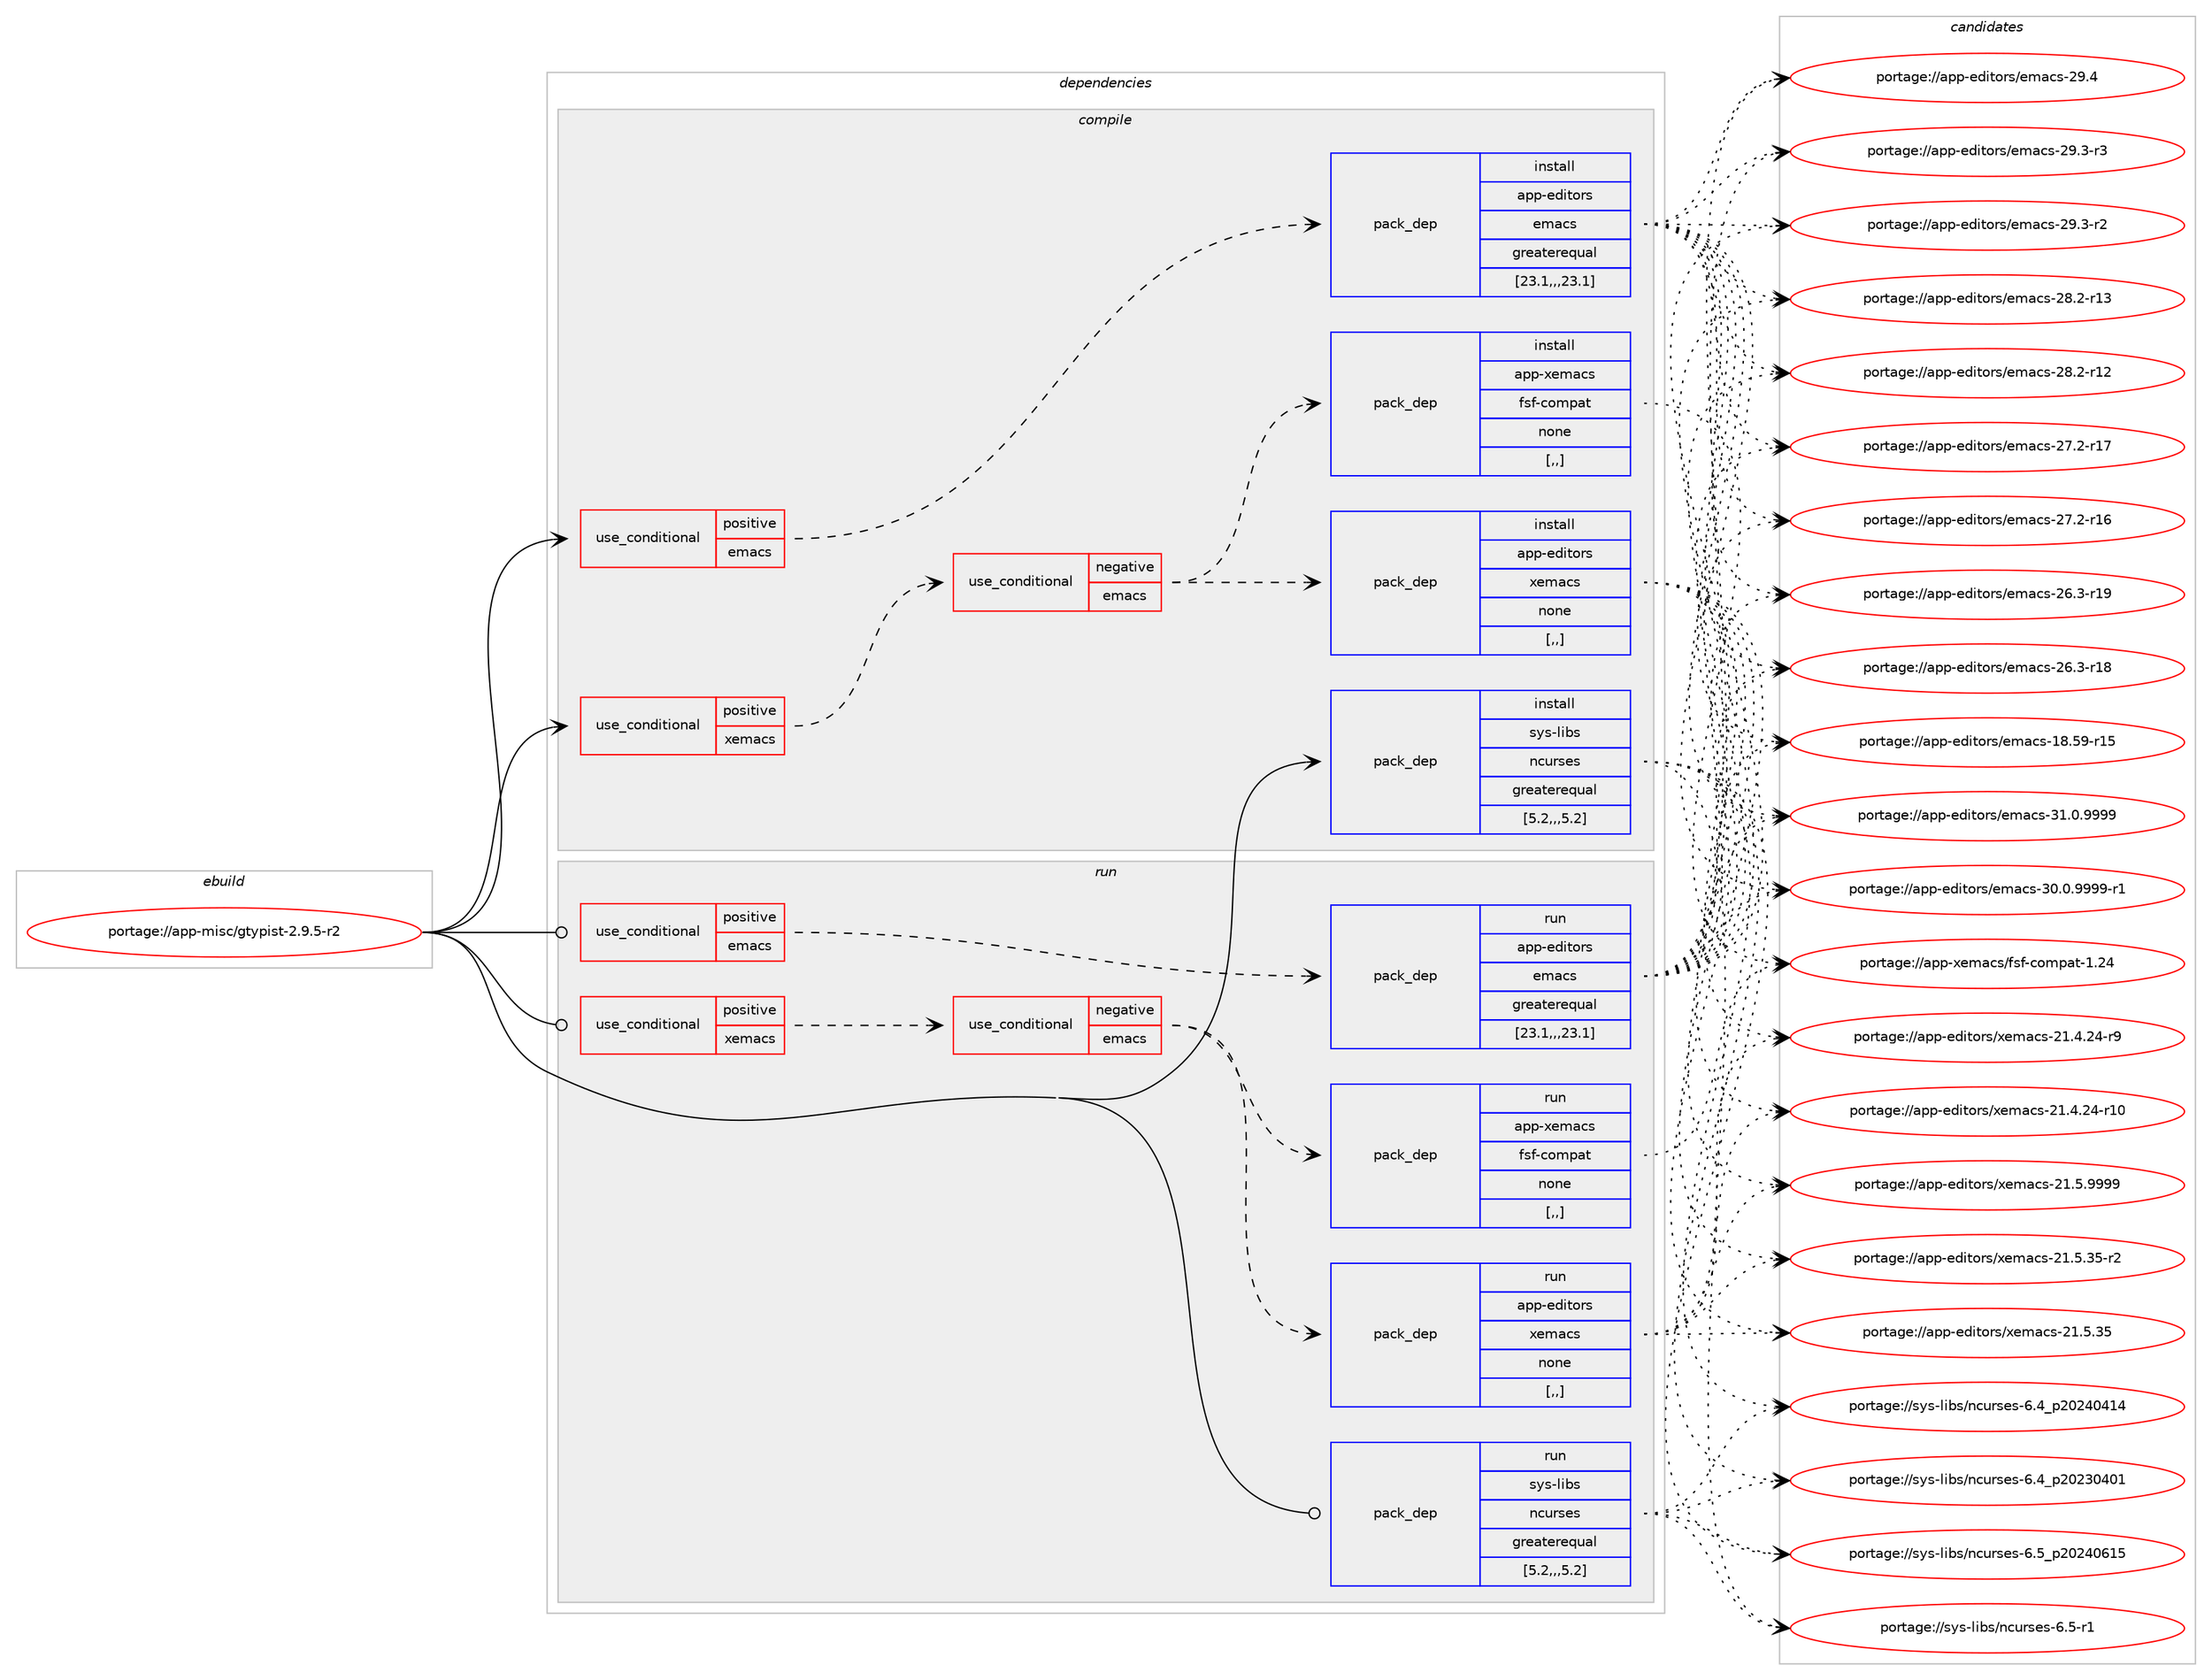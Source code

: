 digraph prolog {

# *************
# Graph options
# *************

newrank=true;
concentrate=true;
compound=true;
graph [rankdir=LR,fontname=Helvetica,fontsize=10,ranksep=1.5];#, ranksep=2.5, nodesep=0.2];
edge  [arrowhead=vee];
node  [fontname=Helvetica,fontsize=10];

# **********
# The ebuild
# **********

subgraph cluster_leftcol {
color=gray;
label=<<i>ebuild</i>>;
id [label="portage://app-misc/gtypist-2.9.5-r2", color=red, width=4, href="../app-misc/gtypist-2.9.5-r2.svg"];
}

# ****************
# The dependencies
# ****************

subgraph cluster_midcol {
color=gray;
label=<<i>dependencies</i>>;
subgraph cluster_compile {
fillcolor="#eeeeee";
style=filled;
label=<<i>compile</i>>;
subgraph cond12144 {
dependency41983 [label=<<TABLE BORDER="0" CELLBORDER="1" CELLSPACING="0" CELLPADDING="4"><TR><TD ROWSPAN="3" CELLPADDING="10">use_conditional</TD></TR><TR><TD>positive</TD></TR><TR><TD>emacs</TD></TR></TABLE>>, shape=none, color=red];
subgraph pack29445 {
dependency41984 [label=<<TABLE BORDER="0" CELLBORDER="1" CELLSPACING="0" CELLPADDING="4" WIDTH="220"><TR><TD ROWSPAN="6" CELLPADDING="30">pack_dep</TD></TR><TR><TD WIDTH="110">install</TD></TR><TR><TD>app-editors</TD></TR><TR><TD>emacs</TD></TR><TR><TD>greaterequal</TD></TR><TR><TD>[23.1,,,23.1]</TD></TR></TABLE>>, shape=none, color=blue];
}
dependency41983:e -> dependency41984:w [weight=20,style="dashed",arrowhead="vee"];
}
id:e -> dependency41983:w [weight=20,style="solid",arrowhead="vee"];
subgraph cond12145 {
dependency41985 [label=<<TABLE BORDER="0" CELLBORDER="1" CELLSPACING="0" CELLPADDING="4"><TR><TD ROWSPAN="3" CELLPADDING="10">use_conditional</TD></TR><TR><TD>positive</TD></TR><TR><TD>xemacs</TD></TR></TABLE>>, shape=none, color=red];
subgraph cond12146 {
dependency41986 [label=<<TABLE BORDER="0" CELLBORDER="1" CELLSPACING="0" CELLPADDING="4"><TR><TD ROWSPAN="3" CELLPADDING="10">use_conditional</TD></TR><TR><TD>negative</TD></TR><TR><TD>emacs</TD></TR></TABLE>>, shape=none, color=red];
subgraph pack29446 {
dependency41987 [label=<<TABLE BORDER="0" CELLBORDER="1" CELLSPACING="0" CELLPADDING="4" WIDTH="220"><TR><TD ROWSPAN="6" CELLPADDING="30">pack_dep</TD></TR><TR><TD WIDTH="110">install</TD></TR><TR><TD>app-editors</TD></TR><TR><TD>xemacs</TD></TR><TR><TD>none</TD></TR><TR><TD>[,,]</TD></TR></TABLE>>, shape=none, color=blue];
}
dependency41986:e -> dependency41987:w [weight=20,style="dashed",arrowhead="vee"];
subgraph pack29447 {
dependency41988 [label=<<TABLE BORDER="0" CELLBORDER="1" CELLSPACING="0" CELLPADDING="4" WIDTH="220"><TR><TD ROWSPAN="6" CELLPADDING="30">pack_dep</TD></TR><TR><TD WIDTH="110">install</TD></TR><TR><TD>app-xemacs</TD></TR><TR><TD>fsf-compat</TD></TR><TR><TD>none</TD></TR><TR><TD>[,,]</TD></TR></TABLE>>, shape=none, color=blue];
}
dependency41986:e -> dependency41988:w [weight=20,style="dashed",arrowhead="vee"];
}
dependency41985:e -> dependency41986:w [weight=20,style="dashed",arrowhead="vee"];
}
id:e -> dependency41985:w [weight=20,style="solid",arrowhead="vee"];
subgraph pack29448 {
dependency41989 [label=<<TABLE BORDER="0" CELLBORDER="1" CELLSPACING="0" CELLPADDING="4" WIDTH="220"><TR><TD ROWSPAN="6" CELLPADDING="30">pack_dep</TD></TR><TR><TD WIDTH="110">install</TD></TR><TR><TD>sys-libs</TD></TR><TR><TD>ncurses</TD></TR><TR><TD>greaterequal</TD></TR><TR><TD>[5.2,,,5.2]</TD></TR></TABLE>>, shape=none, color=blue];
}
id:e -> dependency41989:w [weight=20,style="solid",arrowhead="vee"];
}
subgraph cluster_compileandrun {
fillcolor="#eeeeee";
style=filled;
label=<<i>compile and run</i>>;
}
subgraph cluster_run {
fillcolor="#eeeeee";
style=filled;
label=<<i>run</i>>;
subgraph cond12147 {
dependency41990 [label=<<TABLE BORDER="0" CELLBORDER="1" CELLSPACING="0" CELLPADDING="4"><TR><TD ROWSPAN="3" CELLPADDING="10">use_conditional</TD></TR><TR><TD>positive</TD></TR><TR><TD>emacs</TD></TR></TABLE>>, shape=none, color=red];
subgraph pack29449 {
dependency41991 [label=<<TABLE BORDER="0" CELLBORDER="1" CELLSPACING="0" CELLPADDING="4" WIDTH="220"><TR><TD ROWSPAN="6" CELLPADDING="30">pack_dep</TD></TR><TR><TD WIDTH="110">run</TD></TR><TR><TD>app-editors</TD></TR><TR><TD>emacs</TD></TR><TR><TD>greaterequal</TD></TR><TR><TD>[23.1,,,23.1]</TD></TR></TABLE>>, shape=none, color=blue];
}
dependency41990:e -> dependency41991:w [weight=20,style="dashed",arrowhead="vee"];
}
id:e -> dependency41990:w [weight=20,style="solid",arrowhead="odot"];
subgraph cond12148 {
dependency41992 [label=<<TABLE BORDER="0" CELLBORDER="1" CELLSPACING="0" CELLPADDING="4"><TR><TD ROWSPAN="3" CELLPADDING="10">use_conditional</TD></TR><TR><TD>positive</TD></TR><TR><TD>xemacs</TD></TR></TABLE>>, shape=none, color=red];
subgraph cond12149 {
dependency41993 [label=<<TABLE BORDER="0" CELLBORDER="1" CELLSPACING="0" CELLPADDING="4"><TR><TD ROWSPAN="3" CELLPADDING="10">use_conditional</TD></TR><TR><TD>negative</TD></TR><TR><TD>emacs</TD></TR></TABLE>>, shape=none, color=red];
subgraph pack29450 {
dependency41994 [label=<<TABLE BORDER="0" CELLBORDER="1" CELLSPACING="0" CELLPADDING="4" WIDTH="220"><TR><TD ROWSPAN="6" CELLPADDING="30">pack_dep</TD></TR><TR><TD WIDTH="110">run</TD></TR><TR><TD>app-editors</TD></TR><TR><TD>xemacs</TD></TR><TR><TD>none</TD></TR><TR><TD>[,,]</TD></TR></TABLE>>, shape=none, color=blue];
}
dependency41993:e -> dependency41994:w [weight=20,style="dashed",arrowhead="vee"];
subgraph pack29451 {
dependency41995 [label=<<TABLE BORDER="0" CELLBORDER="1" CELLSPACING="0" CELLPADDING="4" WIDTH="220"><TR><TD ROWSPAN="6" CELLPADDING="30">pack_dep</TD></TR><TR><TD WIDTH="110">run</TD></TR><TR><TD>app-xemacs</TD></TR><TR><TD>fsf-compat</TD></TR><TR><TD>none</TD></TR><TR><TD>[,,]</TD></TR></TABLE>>, shape=none, color=blue];
}
dependency41993:e -> dependency41995:w [weight=20,style="dashed",arrowhead="vee"];
}
dependency41992:e -> dependency41993:w [weight=20,style="dashed",arrowhead="vee"];
}
id:e -> dependency41992:w [weight=20,style="solid",arrowhead="odot"];
subgraph pack29452 {
dependency41996 [label=<<TABLE BORDER="0" CELLBORDER="1" CELLSPACING="0" CELLPADDING="4" WIDTH="220"><TR><TD ROWSPAN="6" CELLPADDING="30">pack_dep</TD></TR><TR><TD WIDTH="110">run</TD></TR><TR><TD>sys-libs</TD></TR><TR><TD>ncurses</TD></TR><TR><TD>greaterequal</TD></TR><TR><TD>[5.2,,,5.2]</TD></TR></TABLE>>, shape=none, color=blue];
}
id:e -> dependency41996:w [weight=20,style="solid",arrowhead="odot"];
}
}

# **************
# The candidates
# **************

subgraph cluster_choices {
rank=same;
color=gray;
label=<<i>candidates</i>>;

subgraph choice29445 {
color=black;
nodesep=1;
choice971121124510110010511611111411547101109979911545514946484657575757 [label="portage://app-editors/emacs-31.0.9999", color=red, width=4,href="../app-editors/emacs-31.0.9999.svg"];
choice9711211245101100105116111114115471011099799115455148464846575757574511449 [label="portage://app-editors/emacs-30.0.9999-r1", color=red, width=4,href="../app-editors/emacs-30.0.9999-r1.svg"];
choice97112112451011001051161111141154710110997991154550574652 [label="portage://app-editors/emacs-29.4", color=red, width=4,href="../app-editors/emacs-29.4.svg"];
choice971121124510110010511611111411547101109979911545505746514511451 [label="portage://app-editors/emacs-29.3-r3", color=red, width=4,href="../app-editors/emacs-29.3-r3.svg"];
choice971121124510110010511611111411547101109979911545505746514511450 [label="portage://app-editors/emacs-29.3-r2", color=red, width=4,href="../app-editors/emacs-29.3-r2.svg"];
choice97112112451011001051161111141154710110997991154550564650451144951 [label="portage://app-editors/emacs-28.2-r13", color=red, width=4,href="../app-editors/emacs-28.2-r13.svg"];
choice97112112451011001051161111141154710110997991154550564650451144950 [label="portage://app-editors/emacs-28.2-r12", color=red, width=4,href="../app-editors/emacs-28.2-r12.svg"];
choice97112112451011001051161111141154710110997991154550554650451144955 [label="portage://app-editors/emacs-27.2-r17", color=red, width=4,href="../app-editors/emacs-27.2-r17.svg"];
choice97112112451011001051161111141154710110997991154550554650451144954 [label="portage://app-editors/emacs-27.2-r16", color=red, width=4,href="../app-editors/emacs-27.2-r16.svg"];
choice97112112451011001051161111141154710110997991154550544651451144957 [label="portage://app-editors/emacs-26.3-r19", color=red, width=4,href="../app-editors/emacs-26.3-r19.svg"];
choice97112112451011001051161111141154710110997991154550544651451144956 [label="portage://app-editors/emacs-26.3-r18", color=red, width=4,href="../app-editors/emacs-26.3-r18.svg"];
choice9711211245101100105116111114115471011099799115454956465357451144953 [label="portage://app-editors/emacs-18.59-r15", color=red, width=4,href="../app-editors/emacs-18.59-r15.svg"];
dependency41984:e -> choice971121124510110010511611111411547101109979911545514946484657575757:w [style=dotted,weight="100"];
dependency41984:e -> choice9711211245101100105116111114115471011099799115455148464846575757574511449:w [style=dotted,weight="100"];
dependency41984:e -> choice97112112451011001051161111141154710110997991154550574652:w [style=dotted,weight="100"];
dependency41984:e -> choice971121124510110010511611111411547101109979911545505746514511451:w [style=dotted,weight="100"];
dependency41984:e -> choice971121124510110010511611111411547101109979911545505746514511450:w [style=dotted,weight="100"];
dependency41984:e -> choice97112112451011001051161111141154710110997991154550564650451144951:w [style=dotted,weight="100"];
dependency41984:e -> choice97112112451011001051161111141154710110997991154550564650451144950:w [style=dotted,weight="100"];
dependency41984:e -> choice97112112451011001051161111141154710110997991154550554650451144955:w [style=dotted,weight="100"];
dependency41984:e -> choice97112112451011001051161111141154710110997991154550554650451144954:w [style=dotted,weight="100"];
dependency41984:e -> choice97112112451011001051161111141154710110997991154550544651451144957:w [style=dotted,weight="100"];
dependency41984:e -> choice97112112451011001051161111141154710110997991154550544651451144956:w [style=dotted,weight="100"];
dependency41984:e -> choice9711211245101100105116111114115471011099799115454956465357451144953:w [style=dotted,weight="100"];
}
subgraph choice29446 {
color=black;
nodesep=1;
choice971121124510110010511611111411547120101109979911545504946534657575757 [label="portage://app-editors/xemacs-21.5.9999", color=red, width=4,href="../app-editors/xemacs-21.5.9999.svg"];
choice971121124510110010511611111411547120101109979911545504946534651534511450 [label="portage://app-editors/xemacs-21.5.35-r2", color=red, width=4,href="../app-editors/xemacs-21.5.35-r2.svg"];
choice97112112451011001051161111141154712010110997991154550494653465153 [label="portage://app-editors/xemacs-21.5.35", color=red, width=4,href="../app-editors/xemacs-21.5.35.svg"];
choice971121124510110010511611111411547120101109979911545504946524650524511457 [label="portage://app-editors/xemacs-21.4.24-r9", color=red, width=4,href="../app-editors/xemacs-21.4.24-r9.svg"];
choice97112112451011001051161111141154712010110997991154550494652465052451144948 [label="portage://app-editors/xemacs-21.4.24-r10", color=red, width=4,href="../app-editors/xemacs-21.4.24-r10.svg"];
dependency41987:e -> choice971121124510110010511611111411547120101109979911545504946534657575757:w [style=dotted,weight="100"];
dependency41987:e -> choice971121124510110010511611111411547120101109979911545504946534651534511450:w [style=dotted,weight="100"];
dependency41987:e -> choice97112112451011001051161111141154712010110997991154550494653465153:w [style=dotted,weight="100"];
dependency41987:e -> choice971121124510110010511611111411547120101109979911545504946524650524511457:w [style=dotted,weight="100"];
dependency41987:e -> choice97112112451011001051161111141154712010110997991154550494652465052451144948:w [style=dotted,weight="100"];
}
subgraph choice29447 {
color=black;
nodesep=1;
choice97112112451201011099799115471021151024599111109112971164549465052 [label="portage://app-xemacs/fsf-compat-1.24", color=red, width=4,href="../app-xemacs/fsf-compat-1.24.svg"];
dependency41988:e -> choice97112112451201011099799115471021151024599111109112971164549465052:w [style=dotted,weight="100"];
}
subgraph choice29448 {
color=black;
nodesep=1;
choice1151211154510810598115471109911711411510111545544653951125048505248544953 [label="portage://sys-libs/ncurses-6.5_p20240615", color=red, width=4,href="../sys-libs/ncurses-6.5_p20240615.svg"];
choice11512111545108105981154711099117114115101115455446534511449 [label="portage://sys-libs/ncurses-6.5-r1", color=red, width=4,href="../sys-libs/ncurses-6.5-r1.svg"];
choice1151211154510810598115471109911711411510111545544652951125048505248524952 [label="portage://sys-libs/ncurses-6.4_p20240414", color=red, width=4,href="../sys-libs/ncurses-6.4_p20240414.svg"];
choice1151211154510810598115471109911711411510111545544652951125048505148524849 [label="portage://sys-libs/ncurses-6.4_p20230401", color=red, width=4,href="../sys-libs/ncurses-6.4_p20230401.svg"];
dependency41989:e -> choice1151211154510810598115471109911711411510111545544653951125048505248544953:w [style=dotted,weight="100"];
dependency41989:e -> choice11512111545108105981154711099117114115101115455446534511449:w [style=dotted,weight="100"];
dependency41989:e -> choice1151211154510810598115471109911711411510111545544652951125048505248524952:w [style=dotted,weight="100"];
dependency41989:e -> choice1151211154510810598115471109911711411510111545544652951125048505148524849:w [style=dotted,weight="100"];
}
subgraph choice29449 {
color=black;
nodesep=1;
choice971121124510110010511611111411547101109979911545514946484657575757 [label="portage://app-editors/emacs-31.0.9999", color=red, width=4,href="../app-editors/emacs-31.0.9999.svg"];
choice9711211245101100105116111114115471011099799115455148464846575757574511449 [label="portage://app-editors/emacs-30.0.9999-r1", color=red, width=4,href="../app-editors/emacs-30.0.9999-r1.svg"];
choice97112112451011001051161111141154710110997991154550574652 [label="portage://app-editors/emacs-29.4", color=red, width=4,href="../app-editors/emacs-29.4.svg"];
choice971121124510110010511611111411547101109979911545505746514511451 [label="portage://app-editors/emacs-29.3-r3", color=red, width=4,href="../app-editors/emacs-29.3-r3.svg"];
choice971121124510110010511611111411547101109979911545505746514511450 [label="portage://app-editors/emacs-29.3-r2", color=red, width=4,href="../app-editors/emacs-29.3-r2.svg"];
choice97112112451011001051161111141154710110997991154550564650451144951 [label="portage://app-editors/emacs-28.2-r13", color=red, width=4,href="../app-editors/emacs-28.2-r13.svg"];
choice97112112451011001051161111141154710110997991154550564650451144950 [label="portage://app-editors/emacs-28.2-r12", color=red, width=4,href="../app-editors/emacs-28.2-r12.svg"];
choice97112112451011001051161111141154710110997991154550554650451144955 [label="portage://app-editors/emacs-27.2-r17", color=red, width=4,href="../app-editors/emacs-27.2-r17.svg"];
choice97112112451011001051161111141154710110997991154550554650451144954 [label="portage://app-editors/emacs-27.2-r16", color=red, width=4,href="../app-editors/emacs-27.2-r16.svg"];
choice97112112451011001051161111141154710110997991154550544651451144957 [label="portage://app-editors/emacs-26.3-r19", color=red, width=4,href="../app-editors/emacs-26.3-r19.svg"];
choice97112112451011001051161111141154710110997991154550544651451144956 [label="portage://app-editors/emacs-26.3-r18", color=red, width=4,href="../app-editors/emacs-26.3-r18.svg"];
choice9711211245101100105116111114115471011099799115454956465357451144953 [label="portage://app-editors/emacs-18.59-r15", color=red, width=4,href="../app-editors/emacs-18.59-r15.svg"];
dependency41991:e -> choice971121124510110010511611111411547101109979911545514946484657575757:w [style=dotted,weight="100"];
dependency41991:e -> choice9711211245101100105116111114115471011099799115455148464846575757574511449:w [style=dotted,weight="100"];
dependency41991:e -> choice97112112451011001051161111141154710110997991154550574652:w [style=dotted,weight="100"];
dependency41991:e -> choice971121124510110010511611111411547101109979911545505746514511451:w [style=dotted,weight="100"];
dependency41991:e -> choice971121124510110010511611111411547101109979911545505746514511450:w [style=dotted,weight="100"];
dependency41991:e -> choice97112112451011001051161111141154710110997991154550564650451144951:w [style=dotted,weight="100"];
dependency41991:e -> choice97112112451011001051161111141154710110997991154550564650451144950:w [style=dotted,weight="100"];
dependency41991:e -> choice97112112451011001051161111141154710110997991154550554650451144955:w [style=dotted,weight="100"];
dependency41991:e -> choice97112112451011001051161111141154710110997991154550554650451144954:w [style=dotted,weight="100"];
dependency41991:e -> choice97112112451011001051161111141154710110997991154550544651451144957:w [style=dotted,weight="100"];
dependency41991:e -> choice97112112451011001051161111141154710110997991154550544651451144956:w [style=dotted,weight="100"];
dependency41991:e -> choice9711211245101100105116111114115471011099799115454956465357451144953:w [style=dotted,weight="100"];
}
subgraph choice29450 {
color=black;
nodesep=1;
choice971121124510110010511611111411547120101109979911545504946534657575757 [label="portage://app-editors/xemacs-21.5.9999", color=red, width=4,href="../app-editors/xemacs-21.5.9999.svg"];
choice971121124510110010511611111411547120101109979911545504946534651534511450 [label="portage://app-editors/xemacs-21.5.35-r2", color=red, width=4,href="../app-editors/xemacs-21.5.35-r2.svg"];
choice97112112451011001051161111141154712010110997991154550494653465153 [label="portage://app-editors/xemacs-21.5.35", color=red, width=4,href="../app-editors/xemacs-21.5.35.svg"];
choice971121124510110010511611111411547120101109979911545504946524650524511457 [label="portage://app-editors/xemacs-21.4.24-r9", color=red, width=4,href="../app-editors/xemacs-21.4.24-r9.svg"];
choice97112112451011001051161111141154712010110997991154550494652465052451144948 [label="portage://app-editors/xemacs-21.4.24-r10", color=red, width=4,href="../app-editors/xemacs-21.4.24-r10.svg"];
dependency41994:e -> choice971121124510110010511611111411547120101109979911545504946534657575757:w [style=dotted,weight="100"];
dependency41994:e -> choice971121124510110010511611111411547120101109979911545504946534651534511450:w [style=dotted,weight="100"];
dependency41994:e -> choice97112112451011001051161111141154712010110997991154550494653465153:w [style=dotted,weight="100"];
dependency41994:e -> choice971121124510110010511611111411547120101109979911545504946524650524511457:w [style=dotted,weight="100"];
dependency41994:e -> choice97112112451011001051161111141154712010110997991154550494652465052451144948:w [style=dotted,weight="100"];
}
subgraph choice29451 {
color=black;
nodesep=1;
choice97112112451201011099799115471021151024599111109112971164549465052 [label="portage://app-xemacs/fsf-compat-1.24", color=red, width=4,href="../app-xemacs/fsf-compat-1.24.svg"];
dependency41995:e -> choice97112112451201011099799115471021151024599111109112971164549465052:w [style=dotted,weight="100"];
}
subgraph choice29452 {
color=black;
nodesep=1;
choice1151211154510810598115471109911711411510111545544653951125048505248544953 [label="portage://sys-libs/ncurses-6.5_p20240615", color=red, width=4,href="../sys-libs/ncurses-6.5_p20240615.svg"];
choice11512111545108105981154711099117114115101115455446534511449 [label="portage://sys-libs/ncurses-6.5-r1", color=red, width=4,href="../sys-libs/ncurses-6.5-r1.svg"];
choice1151211154510810598115471109911711411510111545544652951125048505248524952 [label="portage://sys-libs/ncurses-6.4_p20240414", color=red, width=4,href="../sys-libs/ncurses-6.4_p20240414.svg"];
choice1151211154510810598115471109911711411510111545544652951125048505148524849 [label="portage://sys-libs/ncurses-6.4_p20230401", color=red, width=4,href="../sys-libs/ncurses-6.4_p20230401.svg"];
dependency41996:e -> choice1151211154510810598115471109911711411510111545544653951125048505248544953:w [style=dotted,weight="100"];
dependency41996:e -> choice11512111545108105981154711099117114115101115455446534511449:w [style=dotted,weight="100"];
dependency41996:e -> choice1151211154510810598115471109911711411510111545544652951125048505248524952:w [style=dotted,weight="100"];
dependency41996:e -> choice1151211154510810598115471109911711411510111545544652951125048505148524849:w [style=dotted,weight="100"];
}
}

}
